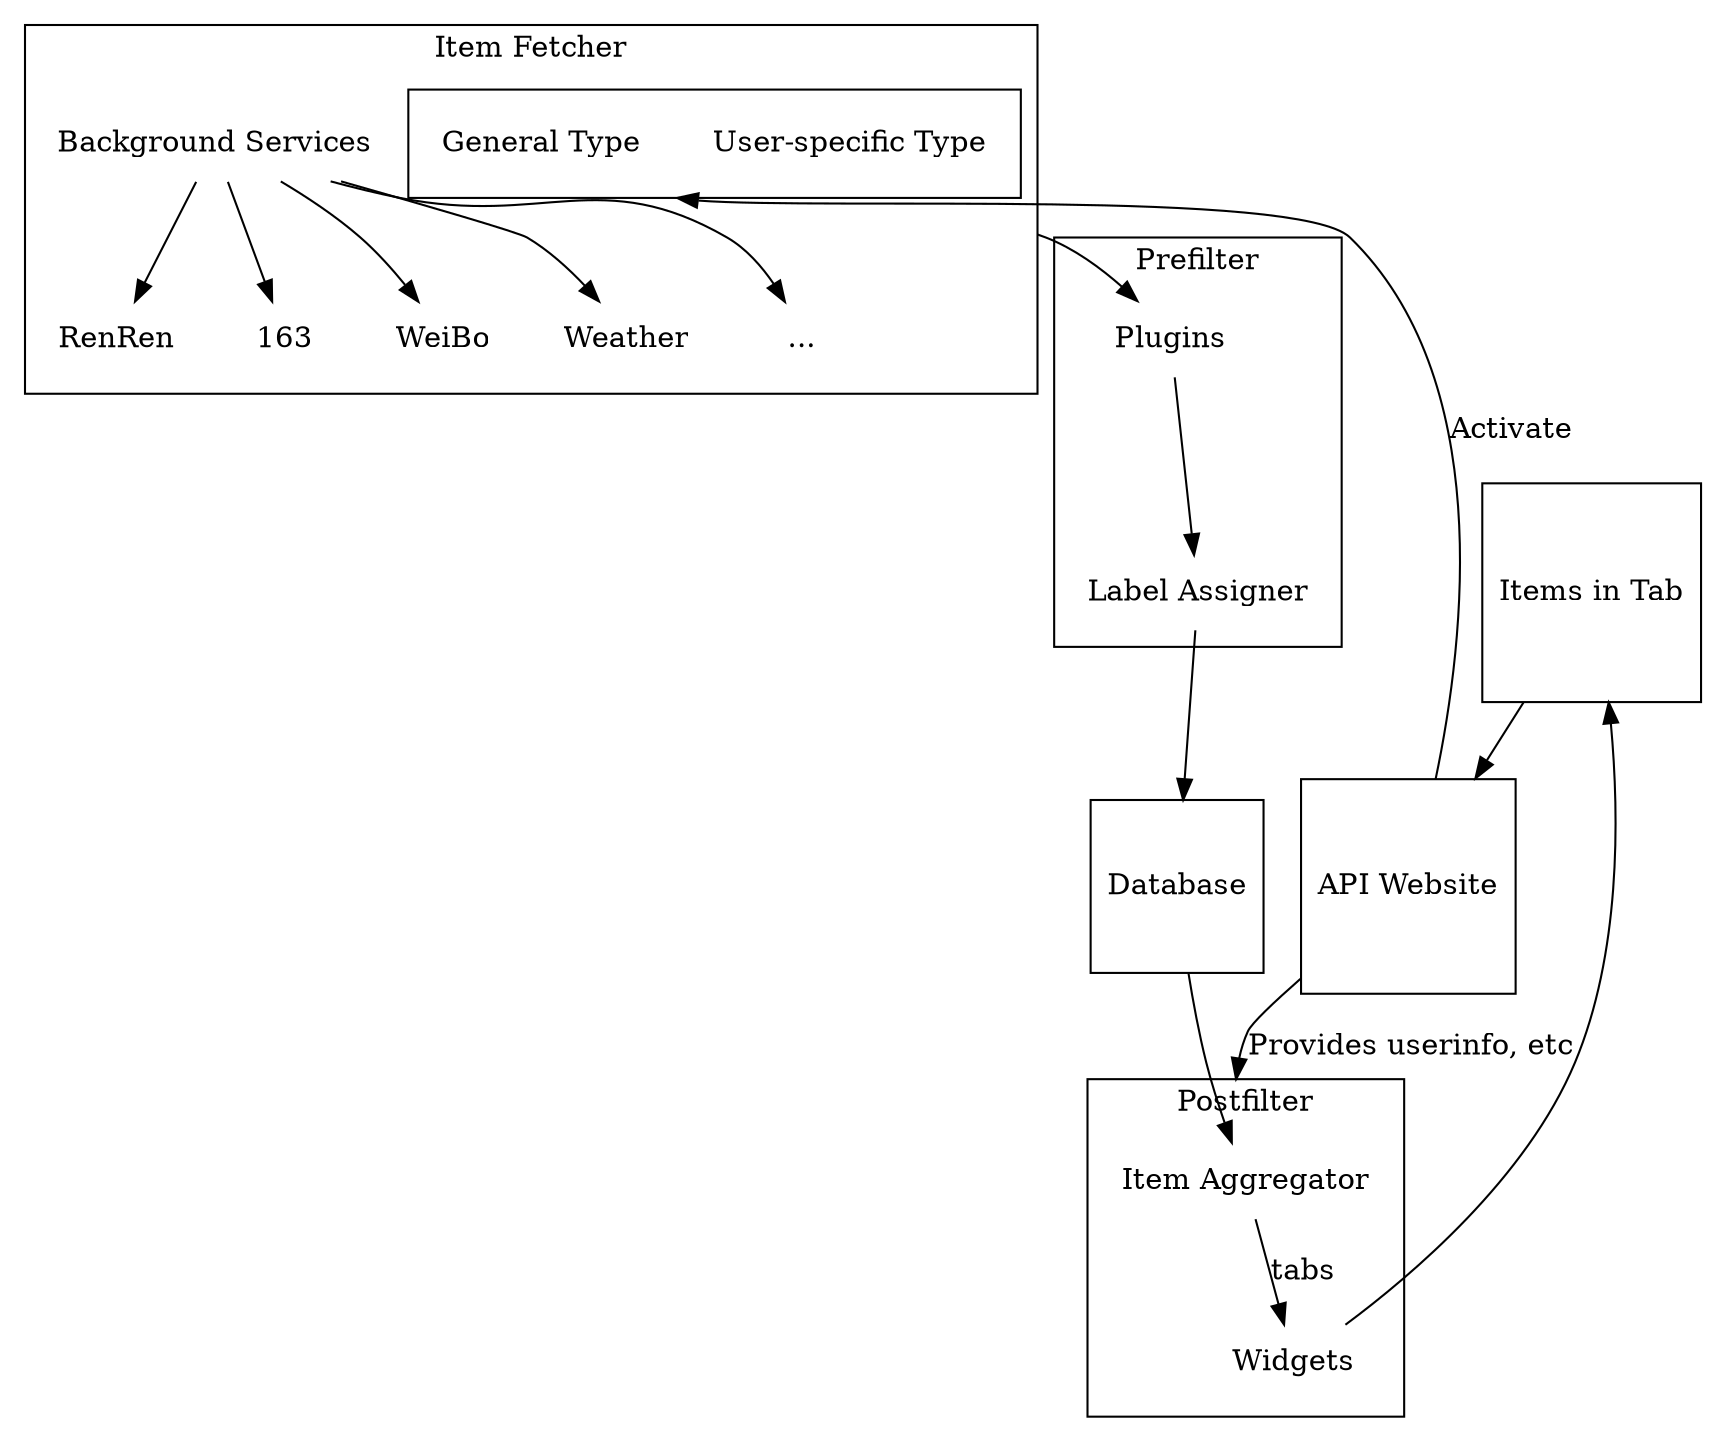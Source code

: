 digraph G{
  compound = true;
  node [shape = square]
  subgraph clusterFetcher {
    node [penwidth = 0, shape = none];
    subgraph cluster0 {
      "User-specific Type";
      "General Type";
    }
    "Background Services" -> "RenRen";
    "Background Services" -> "163";
    "Background Services" -> "WeiBo";
    "Background Services" -> "Weather";
    "Background Services" -> "...";
    label = "Item Fetcher";
    shape = square;
  }
  subgraph clusterPrefilter {
    node [penwidth = 0, shape = none];
    "Plugins" -> "Label Assigner";
    label = "Prefilter";
    shape = square;
  }
  "Label Assigner" -> "Database";
  subgraph clusterPostfilter {
    node [penwidth = 0, shape = none];
    "Item Aggregator" -> "Widgets" [label = "tabs"];
    shape = square;
    label = "Postfilter";
  }
  "Widgets" -> "Items in Tab" -> "API Website";
  "API Website" -> "General Type" [lhead = cluster0, label = "Activate"];
  "Database" -> "Item Aggregator";
  "API Website" -> "Item Aggregator" [label = "Provides userinfo, etc", lhead = clusterPostfilter];
  "Background Services" -> "Plugins" [ltail = clusterFetcher];
}
